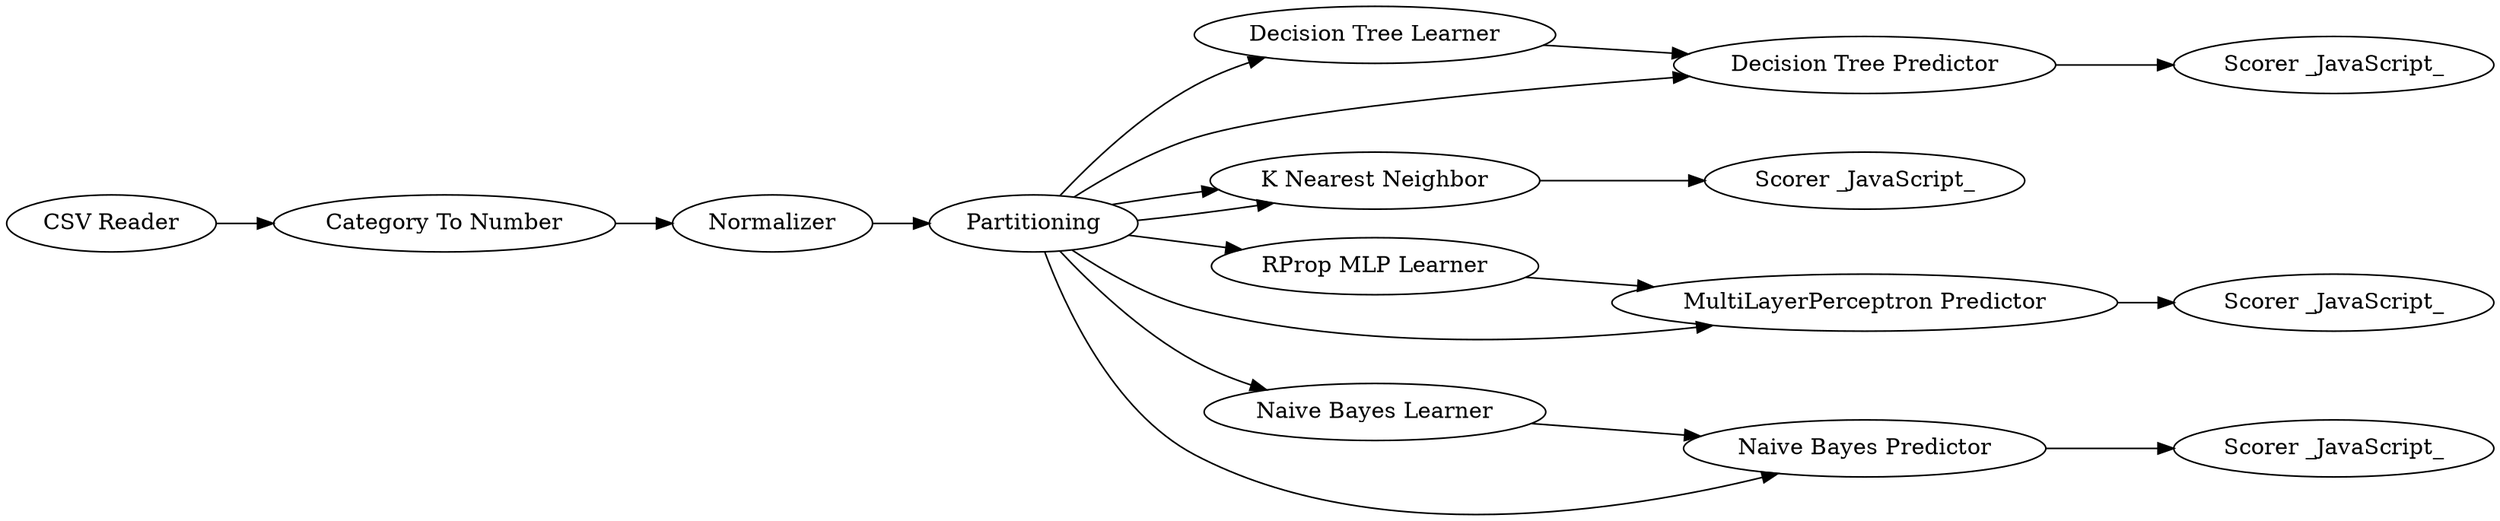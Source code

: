 digraph {
	1 [label="CSV Reader"]
	2 [label="Decision Tree Learner"]
	6 [label=Partitioning]
	7 [label="Decision Tree Predictor"]
	10 [label="Scorer _JavaScript_"]
	11 [label="Category To Number"]
	12 [label="K Nearest Neighbor"]
	13 [label="Scorer _JavaScript_"]
	14 [label="RProp MLP Learner"]
	15 [label="MultiLayerPerceptron Predictor"]
	16 [label="Scorer _JavaScript_"]
	17 [label=Normalizer]
	18 [label="Naive Bayes Learner"]
	19 [label="Naive Bayes Predictor"]
	20 [label="Scorer _JavaScript_"]
	1 -> 11
	2 -> 7
	6 -> 7
	6 -> 2
	6 -> 12
	6 -> 12
	6 -> 14
	6 -> 15
	6 -> 18
	6 -> 19
	7 -> 10
	11 -> 17
	12 -> 13
	14 -> 15
	15 -> 16
	17 -> 6
	18 -> 19
	19 -> 20
	rankdir=LR
}
